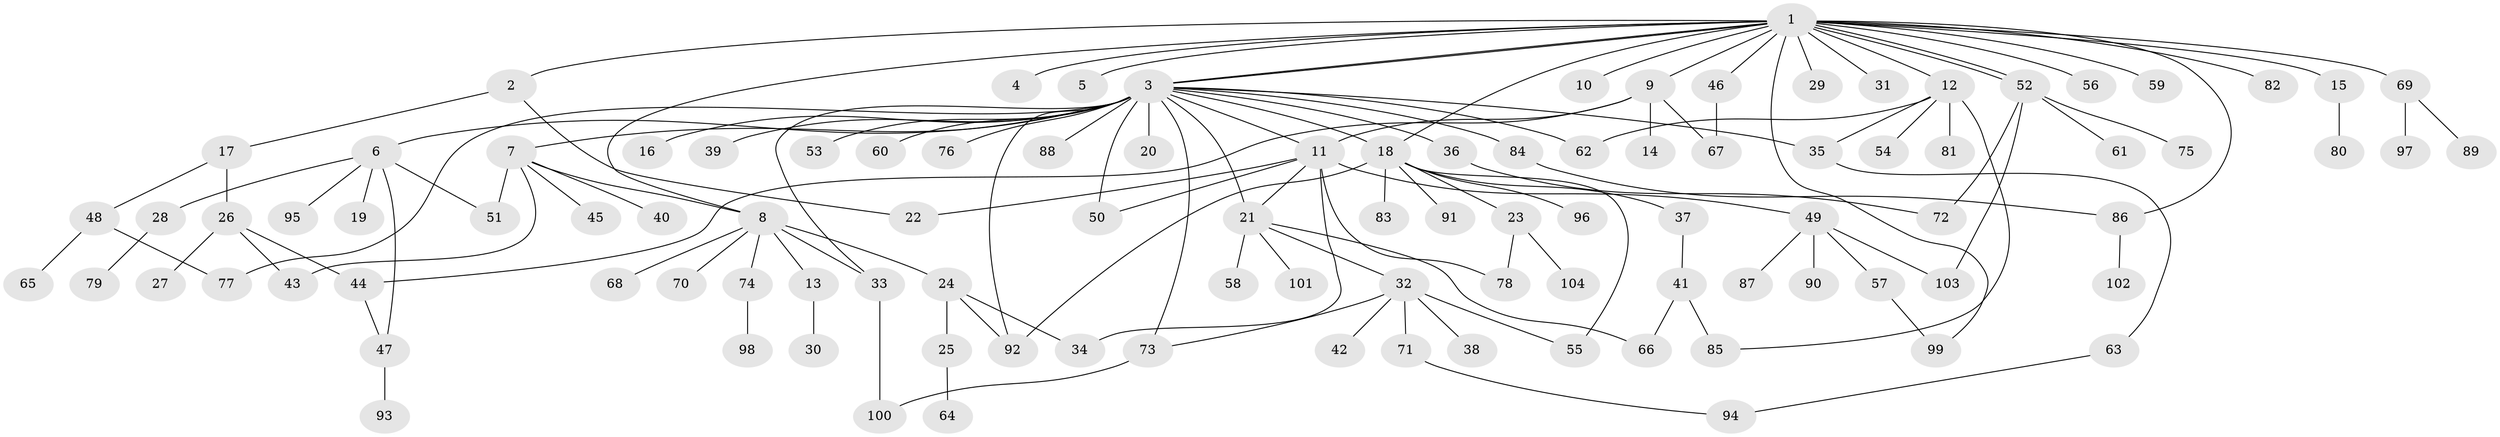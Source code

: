 // Generated by graph-tools (version 1.1) at 2025/14/03/09/25 04:14:40]
// undirected, 104 vertices, 134 edges
graph export_dot {
graph [start="1"]
  node [color=gray90,style=filled];
  1;
  2;
  3;
  4;
  5;
  6;
  7;
  8;
  9;
  10;
  11;
  12;
  13;
  14;
  15;
  16;
  17;
  18;
  19;
  20;
  21;
  22;
  23;
  24;
  25;
  26;
  27;
  28;
  29;
  30;
  31;
  32;
  33;
  34;
  35;
  36;
  37;
  38;
  39;
  40;
  41;
  42;
  43;
  44;
  45;
  46;
  47;
  48;
  49;
  50;
  51;
  52;
  53;
  54;
  55;
  56;
  57;
  58;
  59;
  60;
  61;
  62;
  63;
  64;
  65;
  66;
  67;
  68;
  69;
  70;
  71;
  72;
  73;
  74;
  75;
  76;
  77;
  78;
  79;
  80;
  81;
  82;
  83;
  84;
  85;
  86;
  87;
  88;
  89;
  90;
  91;
  92;
  93;
  94;
  95;
  96;
  97;
  98;
  99;
  100;
  101;
  102;
  103;
  104;
  1 -- 2;
  1 -- 3;
  1 -- 3;
  1 -- 4;
  1 -- 5;
  1 -- 8;
  1 -- 9;
  1 -- 10;
  1 -- 12;
  1 -- 15;
  1 -- 18;
  1 -- 29;
  1 -- 31;
  1 -- 46;
  1 -- 52;
  1 -- 52;
  1 -- 56;
  1 -- 59;
  1 -- 69;
  1 -- 82;
  1 -- 86;
  1 -- 99;
  2 -- 17;
  2 -- 22;
  3 -- 6;
  3 -- 7;
  3 -- 11;
  3 -- 16;
  3 -- 18;
  3 -- 20;
  3 -- 21;
  3 -- 33;
  3 -- 35;
  3 -- 36;
  3 -- 39;
  3 -- 50;
  3 -- 53;
  3 -- 60;
  3 -- 62;
  3 -- 73;
  3 -- 76;
  3 -- 77;
  3 -- 84;
  3 -- 88;
  3 -- 92;
  6 -- 19;
  6 -- 28;
  6 -- 47;
  6 -- 51;
  6 -- 95;
  7 -- 8;
  7 -- 40;
  7 -- 43;
  7 -- 45;
  7 -- 51;
  8 -- 13;
  8 -- 24;
  8 -- 33;
  8 -- 68;
  8 -- 70;
  8 -- 74;
  9 -- 11;
  9 -- 14;
  9 -- 44;
  9 -- 67;
  11 -- 21;
  11 -- 22;
  11 -- 34;
  11 -- 49;
  11 -- 50;
  11 -- 78;
  12 -- 35;
  12 -- 54;
  12 -- 62;
  12 -- 81;
  12 -- 85;
  13 -- 30;
  15 -- 80;
  17 -- 26;
  17 -- 48;
  18 -- 23;
  18 -- 37;
  18 -- 55;
  18 -- 83;
  18 -- 91;
  18 -- 92;
  18 -- 96;
  21 -- 32;
  21 -- 58;
  21 -- 66;
  21 -- 101;
  23 -- 78;
  23 -- 104;
  24 -- 25;
  24 -- 34;
  24 -- 92;
  25 -- 64;
  26 -- 27;
  26 -- 43;
  26 -- 44;
  28 -- 79;
  32 -- 38;
  32 -- 42;
  32 -- 55;
  32 -- 71;
  32 -- 73;
  33 -- 100;
  35 -- 63;
  36 -- 72;
  37 -- 41;
  41 -- 66;
  41 -- 85;
  44 -- 47;
  46 -- 67;
  47 -- 93;
  48 -- 65;
  48 -- 77;
  49 -- 57;
  49 -- 87;
  49 -- 90;
  49 -- 103;
  52 -- 61;
  52 -- 72;
  52 -- 75;
  52 -- 103;
  57 -- 99;
  63 -- 94;
  69 -- 89;
  69 -- 97;
  71 -- 94;
  73 -- 100;
  74 -- 98;
  84 -- 86;
  86 -- 102;
}
